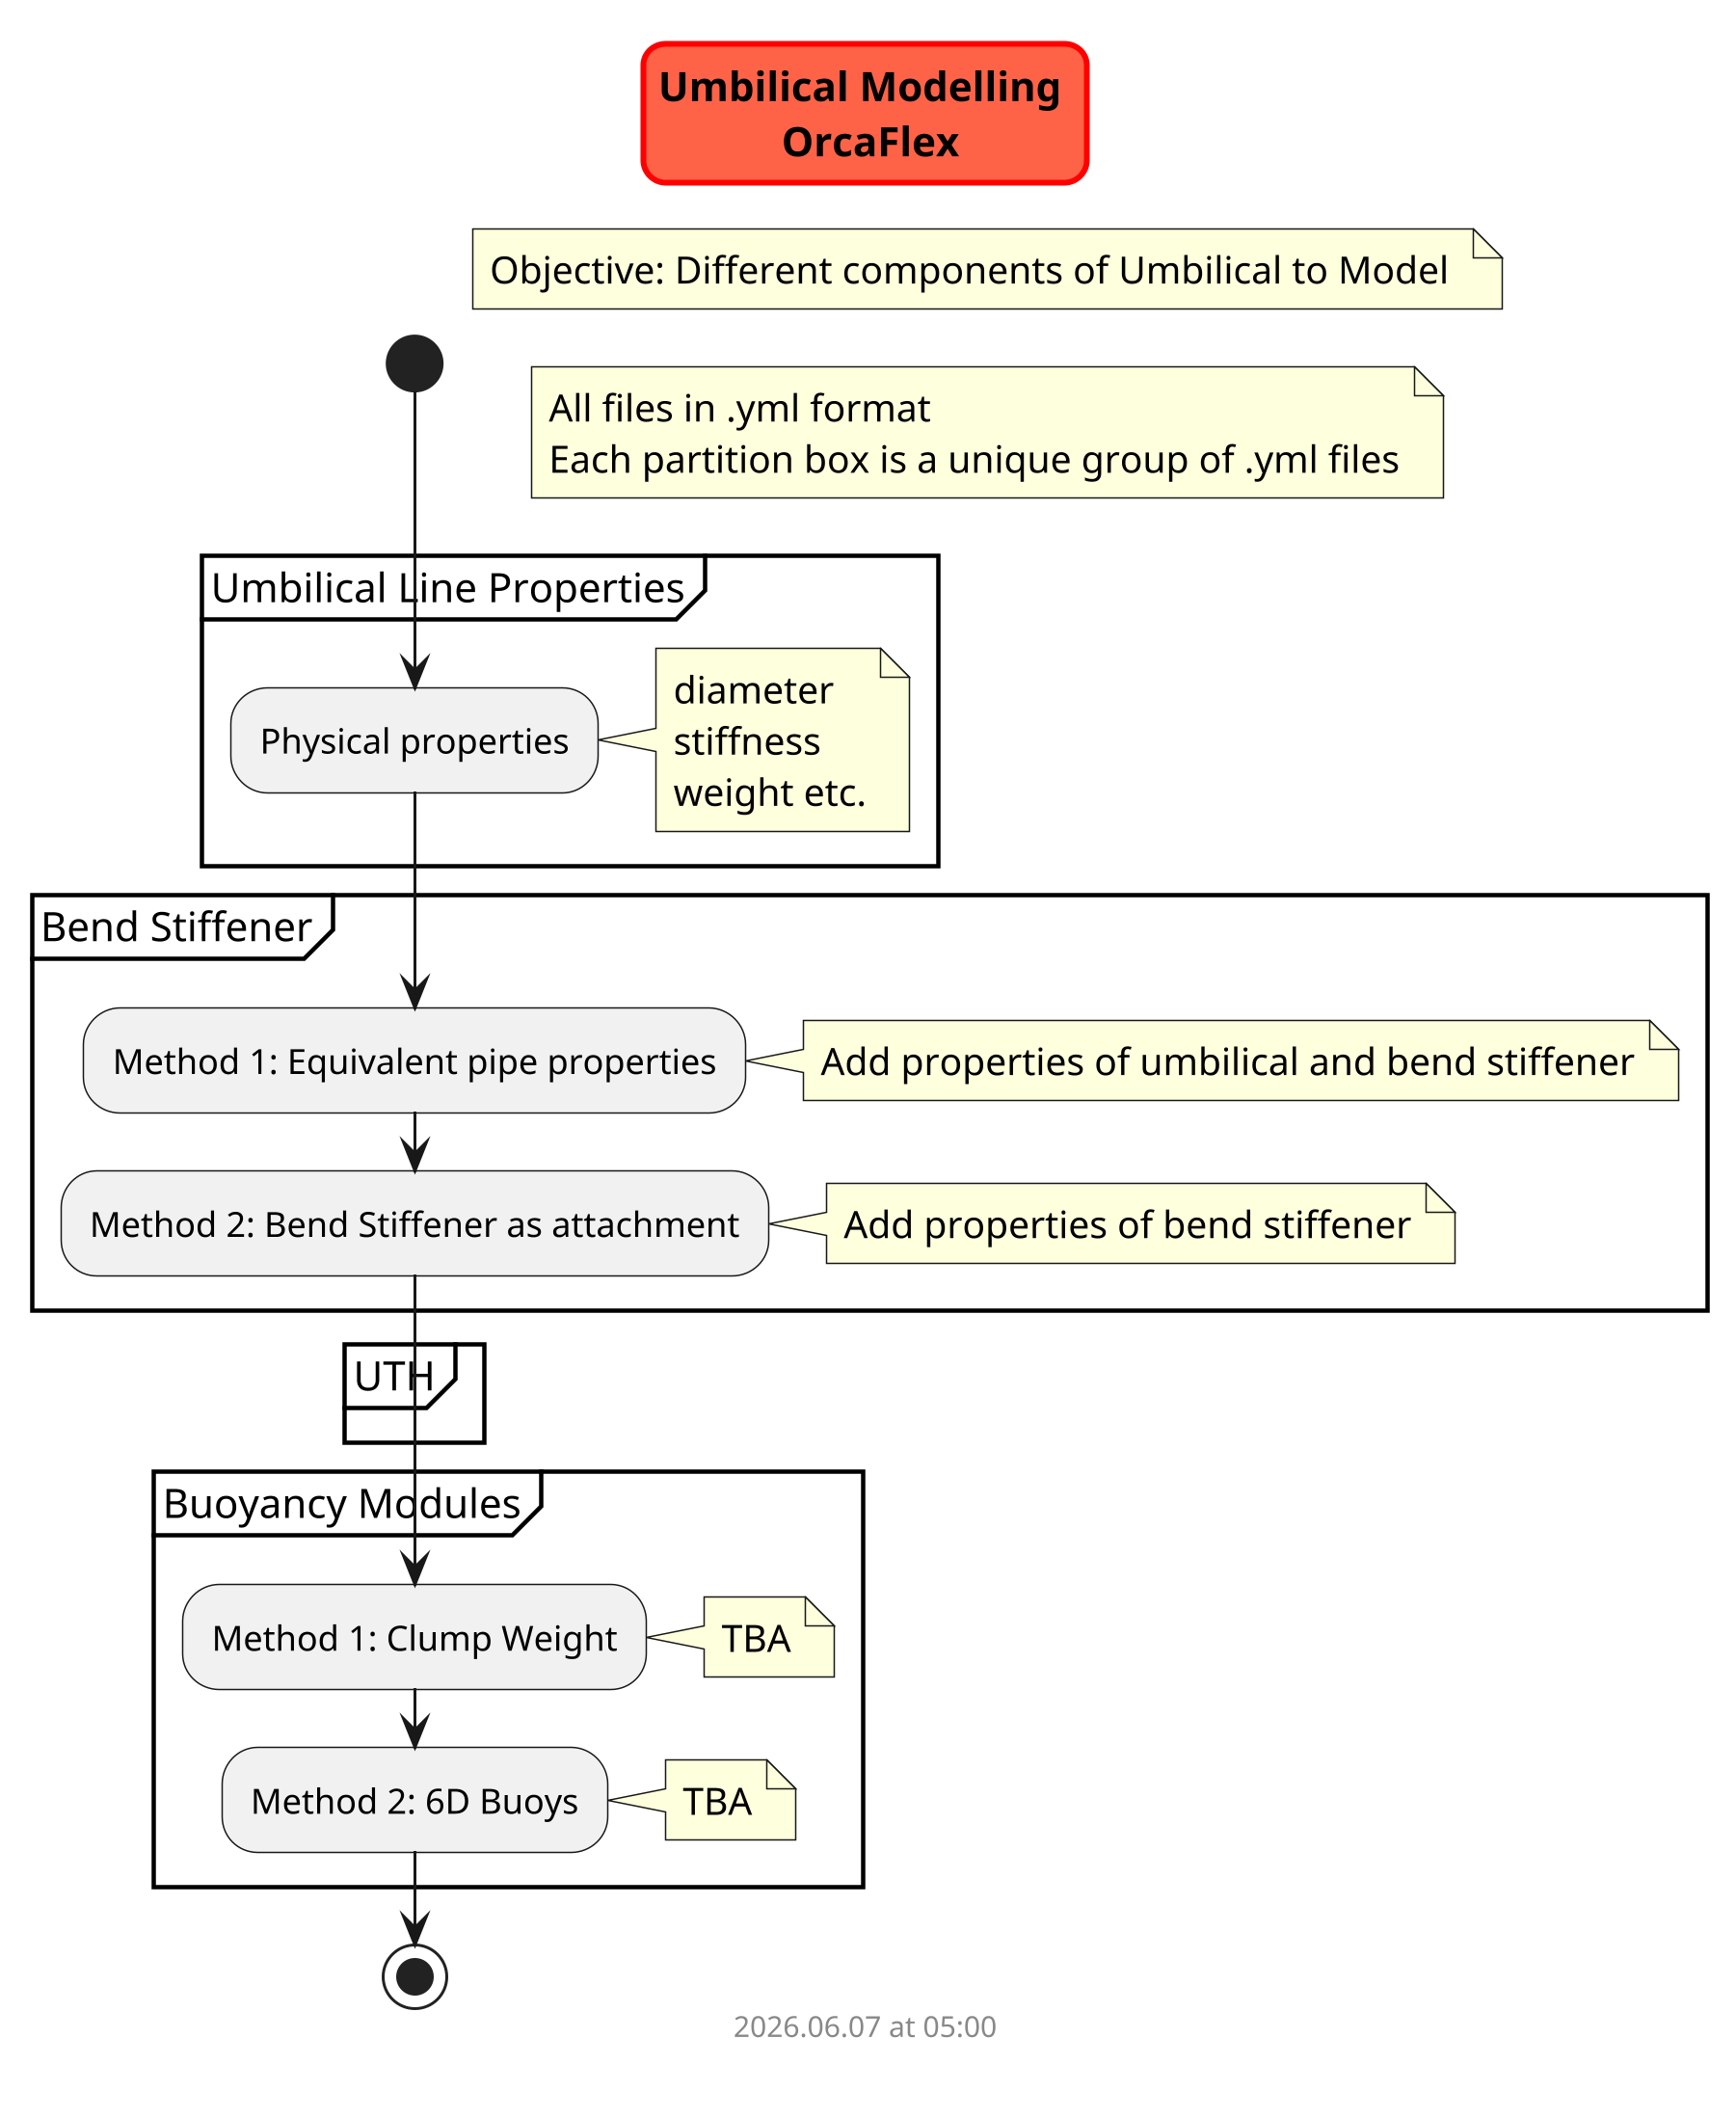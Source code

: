 @startuml umblical_modelling
scale 3
skinparam titleBorderRoundCorner 15
skinparam titleBorderThickness 2
skinparam titleBorderColor red
skinparam titleBackgroundColor Tomato

title Umbilical Modelling \n OrcaFlex

start

    note right
        Objective: Different components of Umbilical to Model 
    end note

    note right
        All files in .yml format
        Each partition box is a unique group of .yml files
    end note

    partition "Umbilical Line Properties" {

        :Physical properties;
            note right
                diameter
                stiffness
                weight etc.
            end note


    }

    partition "Bend Stiffener" {

        :Method 1: Equivalent pipe properties;
            note right
                Add properties of umbilical and bend stiffener
            end note

        :Method 2: Bend Stiffener as attachment;
            note right
                Add properties of bend stiffener
            end note


    }

    partition "UTH" {


    }

    partition "Buoyancy Modules" {

        :Method 1: Clump Weight;
            note right
                TBA
            end note

        :Method 2: 6D Buoys;
            note right
                TBA
            end note

    }



stop

footer
%date("yyyy.MM.dd' at 'HH:mm")
%filename()
end footer

@enduml
